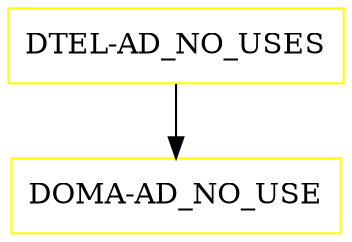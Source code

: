 digraph G {
  "DTEL-AD_NO_USES" [shape=box,color=yellow];
  "DOMA-AD_NO_USE" [shape=box,color=yellow,URL="./DOMA_AD_NO_USE.html"];
  "DTEL-AD_NO_USES" -> "DOMA-AD_NO_USE";
}
